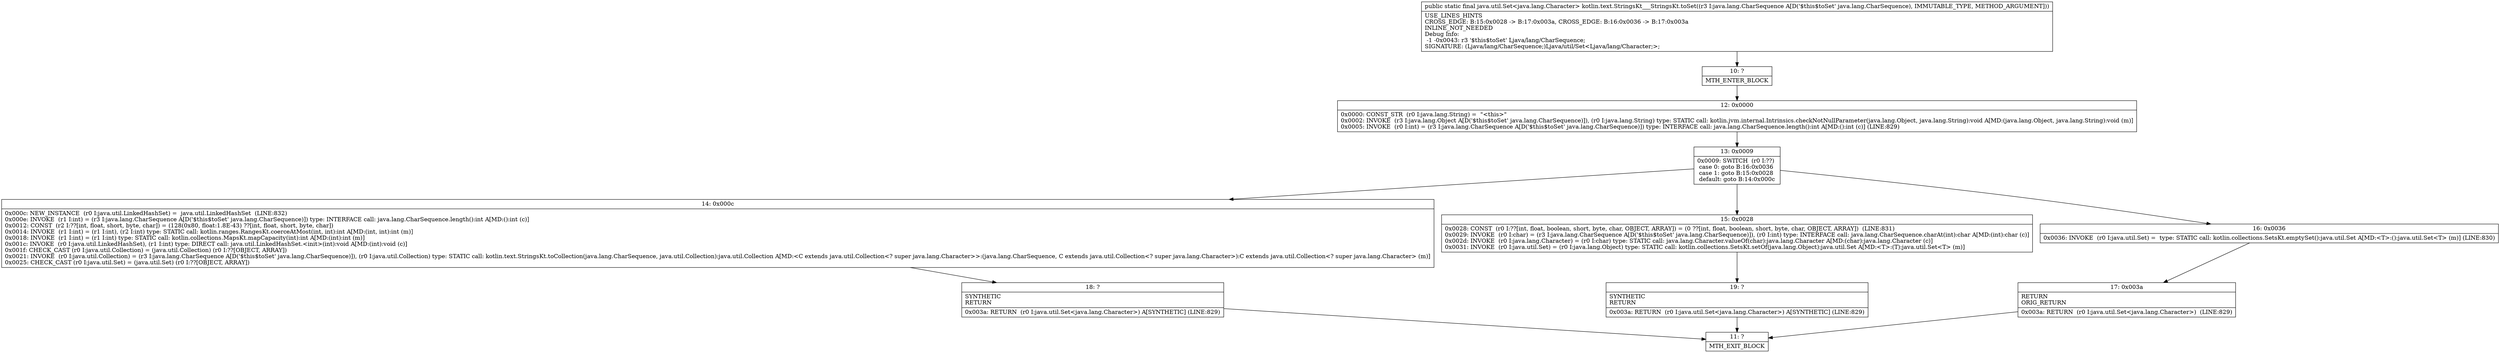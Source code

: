 digraph "CFG forkotlin.text.StringsKt___StringsKt.toSet(Ljava\/lang\/CharSequence;)Ljava\/util\/Set;" {
Node_10 [shape=record,label="{10\:\ ?|MTH_ENTER_BLOCK\l}"];
Node_12 [shape=record,label="{12\:\ 0x0000|0x0000: CONST_STR  (r0 I:java.lang.String) =  \"\<this\>\" \l0x0002: INVOKE  (r3 I:java.lang.Object A[D('$this$toSet' java.lang.CharSequence)]), (r0 I:java.lang.String) type: STATIC call: kotlin.jvm.internal.Intrinsics.checkNotNullParameter(java.lang.Object, java.lang.String):void A[MD:(java.lang.Object, java.lang.String):void (m)]\l0x0005: INVOKE  (r0 I:int) = (r3 I:java.lang.CharSequence A[D('$this$toSet' java.lang.CharSequence)]) type: INTERFACE call: java.lang.CharSequence.length():int A[MD:():int (c)] (LINE:829)\l}"];
Node_13 [shape=record,label="{13\:\ 0x0009|0x0009: SWITCH  (r0 I:??)\l case 0: goto B:16:0x0036\l case 1: goto B:15:0x0028\l default: goto B:14:0x000c \l}"];
Node_14 [shape=record,label="{14\:\ 0x000c|0x000c: NEW_INSTANCE  (r0 I:java.util.LinkedHashSet) =  java.util.LinkedHashSet  (LINE:832)\l0x000e: INVOKE  (r1 I:int) = (r3 I:java.lang.CharSequence A[D('$this$toSet' java.lang.CharSequence)]) type: INTERFACE call: java.lang.CharSequence.length():int A[MD:():int (c)]\l0x0012: CONST  (r2 I:??[int, float, short, byte, char]) = (128(0x80, float:1.8E\-43) ??[int, float, short, byte, char]) \l0x0014: INVOKE  (r1 I:int) = (r1 I:int), (r2 I:int) type: STATIC call: kotlin.ranges.RangesKt.coerceAtMost(int, int):int A[MD:(int, int):int (m)]\l0x0018: INVOKE  (r1 I:int) = (r1 I:int) type: STATIC call: kotlin.collections.MapsKt.mapCapacity(int):int A[MD:(int):int (m)]\l0x001c: INVOKE  (r0 I:java.util.LinkedHashSet), (r1 I:int) type: DIRECT call: java.util.LinkedHashSet.\<init\>(int):void A[MD:(int):void (c)]\l0x001f: CHECK_CAST (r0 I:java.util.Collection) = (java.util.Collection) (r0 I:??[OBJECT, ARRAY]) \l0x0021: INVOKE  (r0 I:java.util.Collection) = (r3 I:java.lang.CharSequence A[D('$this$toSet' java.lang.CharSequence)]), (r0 I:java.util.Collection) type: STATIC call: kotlin.text.StringsKt.toCollection(java.lang.CharSequence, java.util.Collection):java.util.Collection A[MD:\<C extends java.util.Collection\<? super java.lang.Character\>\>:(java.lang.CharSequence, C extends java.util.Collection\<? super java.lang.Character\>):C extends java.util.Collection\<? super java.lang.Character\> (m)]\l0x0025: CHECK_CAST (r0 I:java.util.Set) = (java.util.Set) (r0 I:??[OBJECT, ARRAY]) \l}"];
Node_18 [shape=record,label="{18\:\ ?|SYNTHETIC\lRETURN\l|0x003a: RETURN  (r0 I:java.util.Set\<java.lang.Character\>) A[SYNTHETIC] (LINE:829)\l}"];
Node_11 [shape=record,label="{11\:\ ?|MTH_EXIT_BLOCK\l}"];
Node_15 [shape=record,label="{15\:\ 0x0028|0x0028: CONST  (r0 I:??[int, float, boolean, short, byte, char, OBJECT, ARRAY]) = (0 ??[int, float, boolean, short, byte, char, OBJECT, ARRAY])  (LINE:831)\l0x0029: INVOKE  (r0 I:char) = (r3 I:java.lang.CharSequence A[D('$this$toSet' java.lang.CharSequence)]), (r0 I:int) type: INTERFACE call: java.lang.CharSequence.charAt(int):char A[MD:(int):char (c)]\l0x002d: INVOKE  (r0 I:java.lang.Character) = (r0 I:char) type: STATIC call: java.lang.Character.valueOf(char):java.lang.Character A[MD:(char):java.lang.Character (c)]\l0x0031: INVOKE  (r0 I:java.util.Set) = (r0 I:java.lang.Object) type: STATIC call: kotlin.collections.SetsKt.setOf(java.lang.Object):java.util.Set A[MD:\<T\>:(T):java.util.Set\<T\> (m)]\l}"];
Node_19 [shape=record,label="{19\:\ ?|SYNTHETIC\lRETURN\l|0x003a: RETURN  (r0 I:java.util.Set\<java.lang.Character\>) A[SYNTHETIC] (LINE:829)\l}"];
Node_16 [shape=record,label="{16\:\ 0x0036|0x0036: INVOKE  (r0 I:java.util.Set) =  type: STATIC call: kotlin.collections.SetsKt.emptySet():java.util.Set A[MD:\<T\>:():java.util.Set\<T\> (m)] (LINE:830)\l}"];
Node_17 [shape=record,label="{17\:\ 0x003a|RETURN\lORIG_RETURN\l|0x003a: RETURN  (r0 I:java.util.Set\<java.lang.Character\>)  (LINE:829)\l}"];
MethodNode[shape=record,label="{public static final java.util.Set\<java.lang.Character\> kotlin.text.StringsKt___StringsKt.toSet((r3 I:java.lang.CharSequence A[D('$this$toSet' java.lang.CharSequence), IMMUTABLE_TYPE, METHOD_ARGUMENT]))  | USE_LINES_HINTS\lCROSS_EDGE: B:15:0x0028 \-\> B:17:0x003a, CROSS_EDGE: B:16:0x0036 \-\> B:17:0x003a\lINLINE_NOT_NEEDED\lDebug Info:\l  \-1 \-0x0043: r3 '$this$toSet' Ljava\/lang\/CharSequence;\lSIGNATURE: (Ljava\/lang\/CharSequence;)Ljava\/util\/Set\<Ljava\/lang\/Character;\>;\l}"];
MethodNode -> Node_10;Node_10 -> Node_12;
Node_12 -> Node_13;
Node_13 -> Node_14;
Node_13 -> Node_15;
Node_13 -> Node_16;
Node_14 -> Node_18;
Node_18 -> Node_11;
Node_15 -> Node_19;
Node_19 -> Node_11;
Node_16 -> Node_17;
Node_17 -> Node_11;
}

